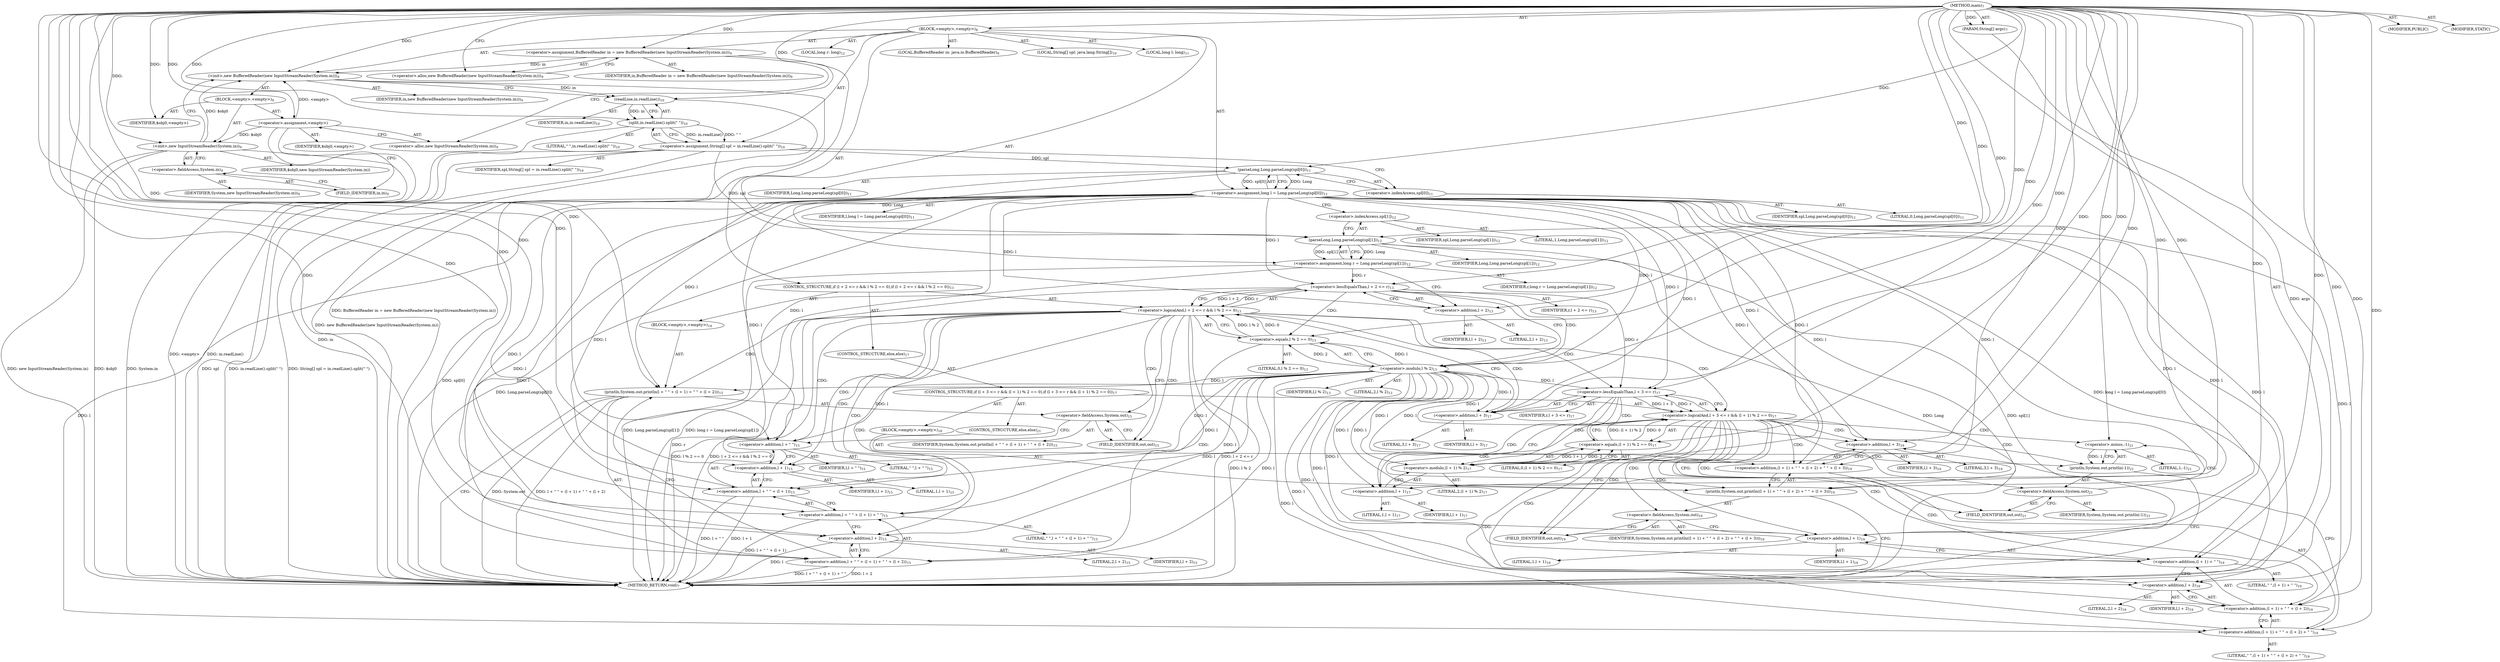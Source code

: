 digraph "main" {  
"19" [label = <(METHOD,main)<SUB>7</SUB>> ]
"20" [label = <(PARAM,String[] args)<SUB>7</SUB>> ]
"21" [label = <(BLOCK,&lt;empty&gt;,&lt;empty&gt;)<SUB>8</SUB>> ]
"4" [label = <(LOCAL,BufferedReader in: java.io.BufferedReader)<SUB>9</SUB>> ]
"22" [label = <(&lt;operator&gt;.assignment,BufferedReader in = new BufferedReader(new InputStreamReader(System.in)))<SUB>9</SUB>> ]
"23" [label = <(IDENTIFIER,in,BufferedReader in = new BufferedReader(new InputStreamReader(System.in)))<SUB>9</SUB>> ]
"24" [label = <(&lt;operator&gt;.alloc,new BufferedReader(new InputStreamReader(System.in)))<SUB>9</SUB>> ]
"25" [label = <(&lt;init&gt;,new BufferedReader(new InputStreamReader(System.in)))<SUB>9</SUB>> ]
"3" [label = <(IDENTIFIER,in,new BufferedReader(new InputStreamReader(System.in)))<SUB>9</SUB>> ]
"26" [label = <(BLOCK,&lt;empty&gt;,&lt;empty&gt;)<SUB>9</SUB>> ]
"27" [label = <(&lt;operator&gt;.assignment,&lt;empty&gt;)> ]
"28" [label = <(IDENTIFIER,$obj0,&lt;empty&gt;)> ]
"29" [label = <(&lt;operator&gt;.alloc,new InputStreamReader(System.in))<SUB>9</SUB>> ]
"30" [label = <(&lt;init&gt;,new InputStreamReader(System.in))<SUB>9</SUB>> ]
"31" [label = <(IDENTIFIER,$obj0,new InputStreamReader(System.in))> ]
"32" [label = <(&lt;operator&gt;.fieldAccess,System.in)<SUB>9</SUB>> ]
"33" [label = <(IDENTIFIER,System,new InputStreamReader(System.in))<SUB>9</SUB>> ]
"34" [label = <(FIELD_IDENTIFIER,in,in)<SUB>9</SUB>> ]
"35" [label = <(IDENTIFIER,$obj0,&lt;empty&gt;)> ]
"36" [label = <(LOCAL,String[] spl: java.lang.String[])<SUB>10</SUB>> ]
"37" [label = <(&lt;operator&gt;.assignment,String[] spl = in.readLine().split(&quot; &quot;))<SUB>10</SUB>> ]
"38" [label = <(IDENTIFIER,spl,String[] spl = in.readLine().split(&quot; &quot;))<SUB>10</SUB>> ]
"39" [label = <(split,in.readLine().split(&quot; &quot;))<SUB>10</SUB>> ]
"40" [label = <(readLine,in.readLine())<SUB>10</SUB>> ]
"41" [label = <(IDENTIFIER,in,in.readLine())<SUB>10</SUB>> ]
"42" [label = <(LITERAL,&quot; &quot;,in.readLine().split(&quot; &quot;))<SUB>10</SUB>> ]
"43" [label = <(LOCAL,long l: long)<SUB>11</SUB>> ]
"44" [label = <(&lt;operator&gt;.assignment,long l = Long.parseLong(spl[0]))<SUB>11</SUB>> ]
"45" [label = <(IDENTIFIER,l,long l = Long.parseLong(spl[0]))<SUB>11</SUB>> ]
"46" [label = <(parseLong,Long.parseLong(spl[0]))<SUB>11</SUB>> ]
"47" [label = <(IDENTIFIER,Long,Long.parseLong(spl[0]))<SUB>11</SUB>> ]
"48" [label = <(&lt;operator&gt;.indexAccess,spl[0])<SUB>11</SUB>> ]
"49" [label = <(IDENTIFIER,spl,Long.parseLong(spl[0]))<SUB>11</SUB>> ]
"50" [label = <(LITERAL,0,Long.parseLong(spl[0]))<SUB>11</SUB>> ]
"51" [label = <(LOCAL,long r: long)<SUB>12</SUB>> ]
"52" [label = <(&lt;operator&gt;.assignment,long r = Long.parseLong(spl[1]))<SUB>12</SUB>> ]
"53" [label = <(IDENTIFIER,r,long r = Long.parseLong(spl[1]))<SUB>12</SUB>> ]
"54" [label = <(parseLong,Long.parseLong(spl[1]))<SUB>12</SUB>> ]
"55" [label = <(IDENTIFIER,Long,Long.parseLong(spl[1]))<SUB>12</SUB>> ]
"56" [label = <(&lt;operator&gt;.indexAccess,spl[1])<SUB>12</SUB>> ]
"57" [label = <(IDENTIFIER,spl,Long.parseLong(spl[1]))<SUB>12</SUB>> ]
"58" [label = <(LITERAL,1,Long.parseLong(spl[1]))<SUB>12</SUB>> ]
"59" [label = <(CONTROL_STRUCTURE,if (l + 2 &lt;= r &amp;&amp; l % 2 == 0),if (l + 2 &lt;= r &amp;&amp; l % 2 == 0))<SUB>13</SUB>> ]
"60" [label = <(&lt;operator&gt;.logicalAnd,l + 2 &lt;= r &amp;&amp; l % 2 == 0)<SUB>13</SUB>> ]
"61" [label = <(&lt;operator&gt;.lessEqualsThan,l + 2 &lt;= r)<SUB>13</SUB>> ]
"62" [label = <(&lt;operator&gt;.addition,l + 2)<SUB>13</SUB>> ]
"63" [label = <(IDENTIFIER,l,l + 2)<SUB>13</SUB>> ]
"64" [label = <(LITERAL,2,l + 2)<SUB>13</SUB>> ]
"65" [label = <(IDENTIFIER,r,l + 2 &lt;= r)<SUB>13</SUB>> ]
"66" [label = <(&lt;operator&gt;.equals,l % 2 == 0)<SUB>13</SUB>> ]
"67" [label = <(&lt;operator&gt;.modulo,l % 2)<SUB>13</SUB>> ]
"68" [label = <(IDENTIFIER,l,l % 2)<SUB>13</SUB>> ]
"69" [label = <(LITERAL,2,l % 2)<SUB>13</SUB>> ]
"70" [label = <(LITERAL,0,l % 2 == 0)<SUB>13</SUB>> ]
"71" [label = <(BLOCK,&lt;empty&gt;,&lt;empty&gt;)<SUB>14</SUB>> ]
"72" [label = <(println,System.out.println(l + &quot; &quot; + (l + 1) + &quot; &quot; + (l + 2)))<SUB>15</SUB>> ]
"73" [label = <(&lt;operator&gt;.fieldAccess,System.out)<SUB>15</SUB>> ]
"74" [label = <(IDENTIFIER,System,System.out.println(l + &quot; &quot; + (l + 1) + &quot; &quot; + (l + 2)))<SUB>15</SUB>> ]
"75" [label = <(FIELD_IDENTIFIER,out,out)<SUB>15</SUB>> ]
"76" [label = <(&lt;operator&gt;.addition,l + &quot; &quot; + (l + 1) + &quot; &quot; + (l + 2))<SUB>15</SUB>> ]
"77" [label = <(&lt;operator&gt;.addition,l + &quot; &quot; + (l + 1) + &quot; &quot;)<SUB>15</SUB>> ]
"78" [label = <(&lt;operator&gt;.addition,l + &quot; &quot; + (l + 1))<SUB>15</SUB>> ]
"79" [label = <(&lt;operator&gt;.addition,l + &quot; &quot;)<SUB>15</SUB>> ]
"80" [label = <(IDENTIFIER,l,l + &quot; &quot;)<SUB>15</SUB>> ]
"81" [label = <(LITERAL,&quot; &quot;,l + &quot; &quot;)<SUB>15</SUB>> ]
"82" [label = <(&lt;operator&gt;.addition,l + 1)<SUB>15</SUB>> ]
"83" [label = <(IDENTIFIER,l,l + 1)<SUB>15</SUB>> ]
"84" [label = <(LITERAL,1,l + 1)<SUB>15</SUB>> ]
"85" [label = <(LITERAL,&quot; &quot;,l + &quot; &quot; + (l + 1) + &quot; &quot;)<SUB>15</SUB>> ]
"86" [label = <(&lt;operator&gt;.addition,l + 2)<SUB>15</SUB>> ]
"87" [label = <(IDENTIFIER,l,l + 2)<SUB>15</SUB>> ]
"88" [label = <(LITERAL,2,l + 2)<SUB>15</SUB>> ]
"89" [label = <(CONTROL_STRUCTURE,else,else)<SUB>17</SUB>> ]
"90" [label = <(CONTROL_STRUCTURE,if (l + 3 &lt;= r &amp;&amp; (l + 1) % 2 == 0),if (l + 3 &lt;= r &amp;&amp; (l + 1) % 2 == 0))<SUB>17</SUB>> ]
"91" [label = <(&lt;operator&gt;.logicalAnd,l + 3 &lt;= r &amp;&amp; (l + 1) % 2 == 0)<SUB>17</SUB>> ]
"92" [label = <(&lt;operator&gt;.lessEqualsThan,l + 3 &lt;= r)<SUB>17</SUB>> ]
"93" [label = <(&lt;operator&gt;.addition,l + 3)<SUB>17</SUB>> ]
"94" [label = <(IDENTIFIER,l,l + 3)<SUB>17</SUB>> ]
"95" [label = <(LITERAL,3,l + 3)<SUB>17</SUB>> ]
"96" [label = <(IDENTIFIER,r,l + 3 &lt;= r)<SUB>17</SUB>> ]
"97" [label = <(&lt;operator&gt;.equals,(l + 1) % 2 == 0)<SUB>17</SUB>> ]
"98" [label = <(&lt;operator&gt;.modulo,(l + 1) % 2)<SUB>17</SUB>> ]
"99" [label = <(&lt;operator&gt;.addition,l + 1)<SUB>17</SUB>> ]
"100" [label = <(IDENTIFIER,l,l + 1)<SUB>17</SUB>> ]
"101" [label = <(LITERAL,1,l + 1)<SUB>17</SUB>> ]
"102" [label = <(LITERAL,2,(l + 1) % 2)<SUB>17</SUB>> ]
"103" [label = <(LITERAL,0,(l + 1) % 2 == 0)<SUB>17</SUB>> ]
"104" [label = <(BLOCK,&lt;empty&gt;,&lt;empty&gt;)<SUB>18</SUB>> ]
"105" [label = <(println,System.out.println((l + 1) + &quot; &quot; + (l + 2) + &quot; &quot; + (l + 3)))<SUB>19</SUB>> ]
"106" [label = <(&lt;operator&gt;.fieldAccess,System.out)<SUB>19</SUB>> ]
"107" [label = <(IDENTIFIER,System,System.out.println((l + 1) + &quot; &quot; + (l + 2) + &quot; &quot; + (l + 3)))<SUB>19</SUB>> ]
"108" [label = <(FIELD_IDENTIFIER,out,out)<SUB>19</SUB>> ]
"109" [label = <(&lt;operator&gt;.addition,(l + 1) + &quot; &quot; + (l + 2) + &quot; &quot; + (l + 3))<SUB>19</SUB>> ]
"110" [label = <(&lt;operator&gt;.addition,(l + 1) + &quot; &quot; + (l + 2) + &quot; &quot;)<SUB>19</SUB>> ]
"111" [label = <(&lt;operator&gt;.addition,(l + 1) + &quot; &quot; + (l + 2))<SUB>19</SUB>> ]
"112" [label = <(&lt;operator&gt;.addition,(l + 1) + &quot; &quot;)<SUB>19</SUB>> ]
"113" [label = <(&lt;operator&gt;.addition,l + 1)<SUB>19</SUB>> ]
"114" [label = <(IDENTIFIER,l,l + 1)<SUB>19</SUB>> ]
"115" [label = <(LITERAL,1,l + 1)<SUB>19</SUB>> ]
"116" [label = <(LITERAL,&quot; &quot;,(l + 1) + &quot; &quot;)<SUB>19</SUB>> ]
"117" [label = <(&lt;operator&gt;.addition,l + 2)<SUB>19</SUB>> ]
"118" [label = <(IDENTIFIER,l,l + 2)<SUB>19</SUB>> ]
"119" [label = <(LITERAL,2,l + 2)<SUB>19</SUB>> ]
"120" [label = <(LITERAL,&quot; &quot;,(l + 1) + &quot; &quot; + (l + 2) + &quot; &quot;)<SUB>19</SUB>> ]
"121" [label = <(&lt;operator&gt;.addition,l + 3)<SUB>19</SUB>> ]
"122" [label = <(IDENTIFIER,l,l + 3)<SUB>19</SUB>> ]
"123" [label = <(LITERAL,3,l + 3)<SUB>19</SUB>> ]
"124" [label = <(CONTROL_STRUCTURE,else,else)<SUB>21</SUB>> ]
"125" [label = <(println,System.out.println(-1))<SUB>21</SUB>> ]
"126" [label = <(&lt;operator&gt;.fieldAccess,System.out)<SUB>21</SUB>> ]
"127" [label = <(IDENTIFIER,System,System.out.println(-1))<SUB>21</SUB>> ]
"128" [label = <(FIELD_IDENTIFIER,out,out)<SUB>21</SUB>> ]
"129" [label = <(&lt;operator&gt;.minus,-1)<SUB>21</SUB>> ]
"130" [label = <(LITERAL,1,-1)<SUB>21</SUB>> ]
"131" [label = <(MODIFIER,PUBLIC)> ]
"132" [label = <(MODIFIER,STATIC)> ]
"133" [label = <(METHOD_RETURN,void)<SUB>7</SUB>> ]
  "19" -> "20"  [ label = "AST: "] 
  "19" -> "21"  [ label = "AST: "] 
  "19" -> "131"  [ label = "AST: "] 
  "19" -> "132"  [ label = "AST: "] 
  "19" -> "133"  [ label = "AST: "] 
  "21" -> "4"  [ label = "AST: "] 
  "21" -> "22"  [ label = "AST: "] 
  "21" -> "25"  [ label = "AST: "] 
  "21" -> "36"  [ label = "AST: "] 
  "21" -> "37"  [ label = "AST: "] 
  "21" -> "43"  [ label = "AST: "] 
  "21" -> "44"  [ label = "AST: "] 
  "21" -> "51"  [ label = "AST: "] 
  "21" -> "52"  [ label = "AST: "] 
  "21" -> "59"  [ label = "AST: "] 
  "22" -> "23"  [ label = "AST: "] 
  "22" -> "24"  [ label = "AST: "] 
  "25" -> "3"  [ label = "AST: "] 
  "25" -> "26"  [ label = "AST: "] 
  "26" -> "27"  [ label = "AST: "] 
  "26" -> "30"  [ label = "AST: "] 
  "26" -> "35"  [ label = "AST: "] 
  "27" -> "28"  [ label = "AST: "] 
  "27" -> "29"  [ label = "AST: "] 
  "30" -> "31"  [ label = "AST: "] 
  "30" -> "32"  [ label = "AST: "] 
  "32" -> "33"  [ label = "AST: "] 
  "32" -> "34"  [ label = "AST: "] 
  "37" -> "38"  [ label = "AST: "] 
  "37" -> "39"  [ label = "AST: "] 
  "39" -> "40"  [ label = "AST: "] 
  "39" -> "42"  [ label = "AST: "] 
  "40" -> "41"  [ label = "AST: "] 
  "44" -> "45"  [ label = "AST: "] 
  "44" -> "46"  [ label = "AST: "] 
  "46" -> "47"  [ label = "AST: "] 
  "46" -> "48"  [ label = "AST: "] 
  "48" -> "49"  [ label = "AST: "] 
  "48" -> "50"  [ label = "AST: "] 
  "52" -> "53"  [ label = "AST: "] 
  "52" -> "54"  [ label = "AST: "] 
  "54" -> "55"  [ label = "AST: "] 
  "54" -> "56"  [ label = "AST: "] 
  "56" -> "57"  [ label = "AST: "] 
  "56" -> "58"  [ label = "AST: "] 
  "59" -> "60"  [ label = "AST: "] 
  "59" -> "71"  [ label = "AST: "] 
  "59" -> "89"  [ label = "AST: "] 
  "60" -> "61"  [ label = "AST: "] 
  "60" -> "66"  [ label = "AST: "] 
  "61" -> "62"  [ label = "AST: "] 
  "61" -> "65"  [ label = "AST: "] 
  "62" -> "63"  [ label = "AST: "] 
  "62" -> "64"  [ label = "AST: "] 
  "66" -> "67"  [ label = "AST: "] 
  "66" -> "70"  [ label = "AST: "] 
  "67" -> "68"  [ label = "AST: "] 
  "67" -> "69"  [ label = "AST: "] 
  "71" -> "72"  [ label = "AST: "] 
  "72" -> "73"  [ label = "AST: "] 
  "72" -> "76"  [ label = "AST: "] 
  "73" -> "74"  [ label = "AST: "] 
  "73" -> "75"  [ label = "AST: "] 
  "76" -> "77"  [ label = "AST: "] 
  "76" -> "86"  [ label = "AST: "] 
  "77" -> "78"  [ label = "AST: "] 
  "77" -> "85"  [ label = "AST: "] 
  "78" -> "79"  [ label = "AST: "] 
  "78" -> "82"  [ label = "AST: "] 
  "79" -> "80"  [ label = "AST: "] 
  "79" -> "81"  [ label = "AST: "] 
  "82" -> "83"  [ label = "AST: "] 
  "82" -> "84"  [ label = "AST: "] 
  "86" -> "87"  [ label = "AST: "] 
  "86" -> "88"  [ label = "AST: "] 
  "89" -> "90"  [ label = "AST: "] 
  "90" -> "91"  [ label = "AST: "] 
  "90" -> "104"  [ label = "AST: "] 
  "90" -> "124"  [ label = "AST: "] 
  "91" -> "92"  [ label = "AST: "] 
  "91" -> "97"  [ label = "AST: "] 
  "92" -> "93"  [ label = "AST: "] 
  "92" -> "96"  [ label = "AST: "] 
  "93" -> "94"  [ label = "AST: "] 
  "93" -> "95"  [ label = "AST: "] 
  "97" -> "98"  [ label = "AST: "] 
  "97" -> "103"  [ label = "AST: "] 
  "98" -> "99"  [ label = "AST: "] 
  "98" -> "102"  [ label = "AST: "] 
  "99" -> "100"  [ label = "AST: "] 
  "99" -> "101"  [ label = "AST: "] 
  "104" -> "105"  [ label = "AST: "] 
  "105" -> "106"  [ label = "AST: "] 
  "105" -> "109"  [ label = "AST: "] 
  "106" -> "107"  [ label = "AST: "] 
  "106" -> "108"  [ label = "AST: "] 
  "109" -> "110"  [ label = "AST: "] 
  "109" -> "121"  [ label = "AST: "] 
  "110" -> "111"  [ label = "AST: "] 
  "110" -> "120"  [ label = "AST: "] 
  "111" -> "112"  [ label = "AST: "] 
  "111" -> "117"  [ label = "AST: "] 
  "112" -> "113"  [ label = "AST: "] 
  "112" -> "116"  [ label = "AST: "] 
  "113" -> "114"  [ label = "AST: "] 
  "113" -> "115"  [ label = "AST: "] 
  "117" -> "118"  [ label = "AST: "] 
  "117" -> "119"  [ label = "AST: "] 
  "121" -> "122"  [ label = "AST: "] 
  "121" -> "123"  [ label = "AST: "] 
  "124" -> "125"  [ label = "AST: "] 
  "125" -> "126"  [ label = "AST: "] 
  "125" -> "129"  [ label = "AST: "] 
  "126" -> "127"  [ label = "AST: "] 
  "126" -> "128"  [ label = "AST: "] 
  "129" -> "130"  [ label = "AST: "] 
  "22" -> "29"  [ label = "CFG: "] 
  "25" -> "40"  [ label = "CFG: "] 
  "37" -> "48"  [ label = "CFG: "] 
  "44" -> "56"  [ label = "CFG: "] 
  "52" -> "62"  [ label = "CFG: "] 
  "24" -> "22"  [ label = "CFG: "] 
  "39" -> "37"  [ label = "CFG: "] 
  "46" -> "44"  [ label = "CFG: "] 
  "54" -> "52"  [ label = "CFG: "] 
  "60" -> "75"  [ label = "CFG: "] 
  "60" -> "93"  [ label = "CFG: "] 
  "27" -> "34"  [ label = "CFG: "] 
  "30" -> "25"  [ label = "CFG: "] 
  "40" -> "39"  [ label = "CFG: "] 
  "48" -> "46"  [ label = "CFG: "] 
  "56" -> "54"  [ label = "CFG: "] 
  "61" -> "60"  [ label = "CFG: "] 
  "61" -> "67"  [ label = "CFG: "] 
  "66" -> "60"  [ label = "CFG: "] 
  "72" -> "133"  [ label = "CFG: "] 
  "29" -> "27"  [ label = "CFG: "] 
  "32" -> "30"  [ label = "CFG: "] 
  "62" -> "61"  [ label = "CFG: "] 
  "67" -> "66"  [ label = "CFG: "] 
  "73" -> "79"  [ label = "CFG: "] 
  "76" -> "72"  [ label = "CFG: "] 
  "91" -> "108"  [ label = "CFG: "] 
  "91" -> "128"  [ label = "CFG: "] 
  "34" -> "32"  [ label = "CFG: "] 
  "75" -> "73"  [ label = "CFG: "] 
  "77" -> "86"  [ label = "CFG: "] 
  "86" -> "76"  [ label = "CFG: "] 
  "92" -> "91"  [ label = "CFG: "] 
  "92" -> "99"  [ label = "CFG: "] 
  "97" -> "91"  [ label = "CFG: "] 
  "105" -> "133"  [ label = "CFG: "] 
  "125" -> "133"  [ label = "CFG: "] 
  "78" -> "77"  [ label = "CFG: "] 
  "93" -> "92"  [ label = "CFG: "] 
  "98" -> "97"  [ label = "CFG: "] 
  "106" -> "113"  [ label = "CFG: "] 
  "109" -> "105"  [ label = "CFG: "] 
  "126" -> "129"  [ label = "CFG: "] 
  "129" -> "125"  [ label = "CFG: "] 
  "79" -> "82"  [ label = "CFG: "] 
  "82" -> "78"  [ label = "CFG: "] 
  "99" -> "98"  [ label = "CFG: "] 
  "108" -> "106"  [ label = "CFG: "] 
  "110" -> "121"  [ label = "CFG: "] 
  "121" -> "109"  [ label = "CFG: "] 
  "128" -> "126"  [ label = "CFG: "] 
  "111" -> "110"  [ label = "CFG: "] 
  "112" -> "117"  [ label = "CFG: "] 
  "117" -> "111"  [ label = "CFG: "] 
  "113" -> "112"  [ label = "CFG: "] 
  "19" -> "24"  [ label = "CFG: "] 
  "20" -> "133"  [ label = "DDG: args"] 
  "22" -> "133"  [ label = "DDG: BufferedReader in = new BufferedReader(new InputStreamReader(System.in))"] 
  "27" -> "133"  [ label = "DDG: &lt;empty&gt;"] 
  "30" -> "133"  [ label = "DDG: $obj0"] 
  "30" -> "133"  [ label = "DDG: System.in"] 
  "30" -> "133"  [ label = "DDG: new InputStreamReader(System.in)"] 
  "25" -> "133"  [ label = "DDG: new BufferedReader(new InputStreamReader(System.in))"] 
  "37" -> "133"  [ label = "DDG: spl"] 
  "40" -> "133"  [ label = "DDG: in"] 
  "39" -> "133"  [ label = "DDG: in.readLine()"] 
  "37" -> "133"  [ label = "DDG: in.readLine().split(&quot; &quot;)"] 
  "37" -> "133"  [ label = "DDG: String[] spl = in.readLine().split(&quot; &quot;)"] 
  "46" -> "133"  [ label = "DDG: spl[0]"] 
  "44" -> "133"  [ label = "DDG: Long.parseLong(spl[0])"] 
  "44" -> "133"  [ label = "DDG: long l = Long.parseLong(spl[0])"] 
  "54" -> "133"  [ label = "DDG: Long"] 
  "54" -> "133"  [ label = "DDG: spl[1]"] 
  "52" -> "133"  [ label = "DDG: Long.parseLong(spl[1])"] 
  "52" -> "133"  [ label = "DDG: long r = Long.parseLong(spl[1])"] 
  "61" -> "133"  [ label = "DDG: r"] 
  "60" -> "133"  [ label = "DDG: l + 2 &lt;= r"] 
  "66" -> "133"  [ label = "DDG: l % 2"] 
  "60" -> "133"  [ label = "DDG: l % 2 == 0"] 
  "60" -> "133"  [ label = "DDG: l + 2 &lt;= r &amp;&amp; l % 2 == 0"] 
  "72" -> "133"  [ label = "DDG: System.out"] 
  "78" -> "133"  [ label = "DDG: l + &quot; &quot;"] 
  "78" -> "133"  [ label = "DDG: l + 1"] 
  "77" -> "133"  [ label = "DDG: l + &quot; &quot; + (l + 1)"] 
  "76" -> "133"  [ label = "DDG: l + &quot; &quot; + (l + 1) + &quot; &quot;"] 
  "86" -> "133"  [ label = "DDG: l"] 
  "76" -> "133"  [ label = "DDG: l + 2"] 
  "72" -> "133"  [ label = "DDG: l + &quot; &quot; + (l + 1) + &quot; &quot; + (l + 2)"] 
  "19" -> "20"  [ label = "DDG: "] 
  "19" -> "22"  [ label = "DDG: "] 
  "39" -> "37"  [ label = "DDG: in.readLine()"] 
  "39" -> "37"  [ label = "DDG: &quot; &quot;"] 
  "46" -> "44"  [ label = "DDG: Long"] 
  "46" -> "44"  [ label = "DDG: spl[0]"] 
  "54" -> "52"  [ label = "DDG: Long"] 
  "54" -> "52"  [ label = "DDG: spl[1]"] 
  "22" -> "25"  [ label = "DDG: in"] 
  "19" -> "25"  [ label = "DDG: "] 
  "27" -> "25"  [ label = "DDG: &lt;empty&gt;"] 
  "30" -> "25"  [ label = "DDG: $obj0"] 
  "19" -> "27"  [ label = "DDG: "] 
  "19" -> "35"  [ label = "DDG: "] 
  "40" -> "39"  [ label = "DDG: in"] 
  "19" -> "39"  [ label = "DDG: "] 
  "19" -> "46"  [ label = "DDG: "] 
  "37" -> "46"  [ label = "DDG: spl"] 
  "46" -> "54"  [ label = "DDG: Long"] 
  "19" -> "54"  [ label = "DDG: "] 
  "37" -> "54"  [ label = "DDG: spl"] 
  "61" -> "60"  [ label = "DDG: l + 2"] 
  "61" -> "60"  [ label = "DDG: r"] 
  "66" -> "60"  [ label = "DDG: l % 2"] 
  "66" -> "60"  [ label = "DDG: 0"] 
  "27" -> "30"  [ label = "DDG: $obj0"] 
  "19" -> "30"  [ label = "DDG: "] 
  "25" -> "40"  [ label = "DDG: in"] 
  "19" -> "40"  [ label = "DDG: "] 
  "44" -> "61"  [ label = "DDG: l"] 
  "19" -> "61"  [ label = "DDG: "] 
  "52" -> "61"  [ label = "DDG: r"] 
  "67" -> "66"  [ label = "DDG: l"] 
  "67" -> "66"  [ label = "DDG: 2"] 
  "19" -> "66"  [ label = "DDG: "] 
  "67" -> "72"  [ label = "DDG: l"] 
  "19" -> "72"  [ label = "DDG: "] 
  "44" -> "72"  [ label = "DDG: l"] 
  "44" -> "62"  [ label = "DDG: l"] 
  "19" -> "62"  [ label = "DDG: "] 
  "19" -> "67"  [ label = "DDG: "] 
  "44" -> "67"  [ label = "DDG: l"] 
  "67" -> "76"  [ label = "DDG: l"] 
  "19" -> "76"  [ label = "DDG: "] 
  "44" -> "76"  [ label = "DDG: l"] 
  "92" -> "91"  [ label = "DDG: l + 3"] 
  "92" -> "91"  [ label = "DDG: r"] 
  "97" -> "91"  [ label = "DDG: (l + 1) % 2"] 
  "97" -> "91"  [ label = "DDG: 0"] 
  "67" -> "77"  [ label = "DDG: l"] 
  "19" -> "77"  [ label = "DDG: "] 
  "44" -> "77"  [ label = "DDG: l"] 
  "19" -> "86"  [ label = "DDG: "] 
  "67" -> "86"  [ label = "DDG: l"] 
  "44" -> "86"  [ label = "DDG: l"] 
  "67" -> "92"  [ label = "DDG: l"] 
  "19" -> "92"  [ label = "DDG: "] 
  "44" -> "92"  [ label = "DDG: l"] 
  "61" -> "92"  [ label = "DDG: r"] 
  "98" -> "97"  [ label = "DDG: l + 1"] 
  "98" -> "97"  [ label = "DDG: 2"] 
  "19" -> "97"  [ label = "DDG: "] 
  "19" -> "105"  [ label = "DDG: "] 
  "67" -> "105"  [ label = "DDG: l"] 
  "44" -> "105"  [ label = "DDG: l"] 
  "129" -> "125"  [ label = "DDG: 1"] 
  "67" -> "78"  [ label = "DDG: l"] 
  "19" -> "78"  [ label = "DDG: "] 
  "44" -> "78"  [ label = "DDG: l"] 
  "67" -> "93"  [ label = "DDG: l"] 
  "19" -> "93"  [ label = "DDG: "] 
  "44" -> "93"  [ label = "DDG: l"] 
  "19" -> "98"  [ label = "DDG: "] 
  "67" -> "98"  [ label = "DDG: l"] 
  "44" -> "98"  [ label = "DDG: l"] 
  "19" -> "109"  [ label = "DDG: "] 
  "67" -> "109"  [ label = "DDG: l"] 
  "44" -> "109"  [ label = "DDG: l"] 
  "19" -> "129"  [ label = "DDG: "] 
  "67" -> "79"  [ label = "DDG: l"] 
  "19" -> "79"  [ label = "DDG: "] 
  "44" -> "79"  [ label = "DDG: l"] 
  "19" -> "82"  [ label = "DDG: "] 
  "67" -> "82"  [ label = "DDG: l"] 
  "44" -> "82"  [ label = "DDG: l"] 
  "19" -> "99"  [ label = "DDG: "] 
  "67" -> "99"  [ label = "DDG: l"] 
  "44" -> "99"  [ label = "DDG: l"] 
  "19" -> "110"  [ label = "DDG: "] 
  "67" -> "110"  [ label = "DDG: l"] 
  "44" -> "110"  [ label = "DDG: l"] 
  "19" -> "121"  [ label = "DDG: "] 
  "67" -> "121"  [ label = "DDG: l"] 
  "44" -> "121"  [ label = "DDG: l"] 
  "19" -> "111"  [ label = "DDG: "] 
  "67" -> "111"  [ label = "DDG: l"] 
  "44" -> "111"  [ label = "DDG: l"] 
  "19" -> "112"  [ label = "DDG: "] 
  "67" -> "112"  [ label = "DDG: l"] 
  "44" -> "112"  [ label = "DDG: l"] 
  "19" -> "117"  [ label = "DDG: "] 
  "67" -> "117"  [ label = "DDG: l"] 
  "44" -> "117"  [ label = "DDG: l"] 
  "19" -> "113"  [ label = "DDG: "] 
  "67" -> "113"  [ label = "DDG: l"] 
  "44" -> "113"  [ label = "DDG: l"] 
  "60" -> "73"  [ label = "CDG: "] 
  "60" -> "77"  [ label = "CDG: "] 
  "60" -> "75"  [ label = "CDG: "] 
  "60" -> "72"  [ label = "CDG: "] 
  "60" -> "92"  [ label = "CDG: "] 
  "60" -> "76"  [ label = "CDG: "] 
  "60" -> "91"  [ label = "CDG: "] 
  "60" -> "82"  [ label = "CDG: "] 
  "60" -> "93"  [ label = "CDG: "] 
  "60" -> "79"  [ label = "CDG: "] 
  "60" -> "78"  [ label = "CDG: "] 
  "60" -> "86"  [ label = "CDG: "] 
  "61" -> "66"  [ label = "CDG: "] 
  "61" -> "67"  [ label = "CDG: "] 
  "91" -> "113"  [ label = "CDG: "] 
  "91" -> "128"  [ label = "CDG: "] 
  "91" -> "121"  [ label = "CDG: "] 
  "91" -> "106"  [ label = "CDG: "] 
  "91" -> "112"  [ label = "CDG: "] 
  "91" -> "129"  [ label = "CDG: "] 
  "91" -> "126"  [ label = "CDG: "] 
  "91" -> "105"  [ label = "CDG: "] 
  "91" -> "110"  [ label = "CDG: "] 
  "91" -> "117"  [ label = "CDG: "] 
  "91" -> "108"  [ label = "CDG: "] 
  "91" -> "125"  [ label = "CDG: "] 
  "91" -> "111"  [ label = "CDG: "] 
  "91" -> "109"  [ label = "CDG: "] 
  "92" -> "98"  [ label = "CDG: "] 
  "92" -> "99"  [ label = "CDG: "] 
  "92" -> "97"  [ label = "CDG: "] 
}
